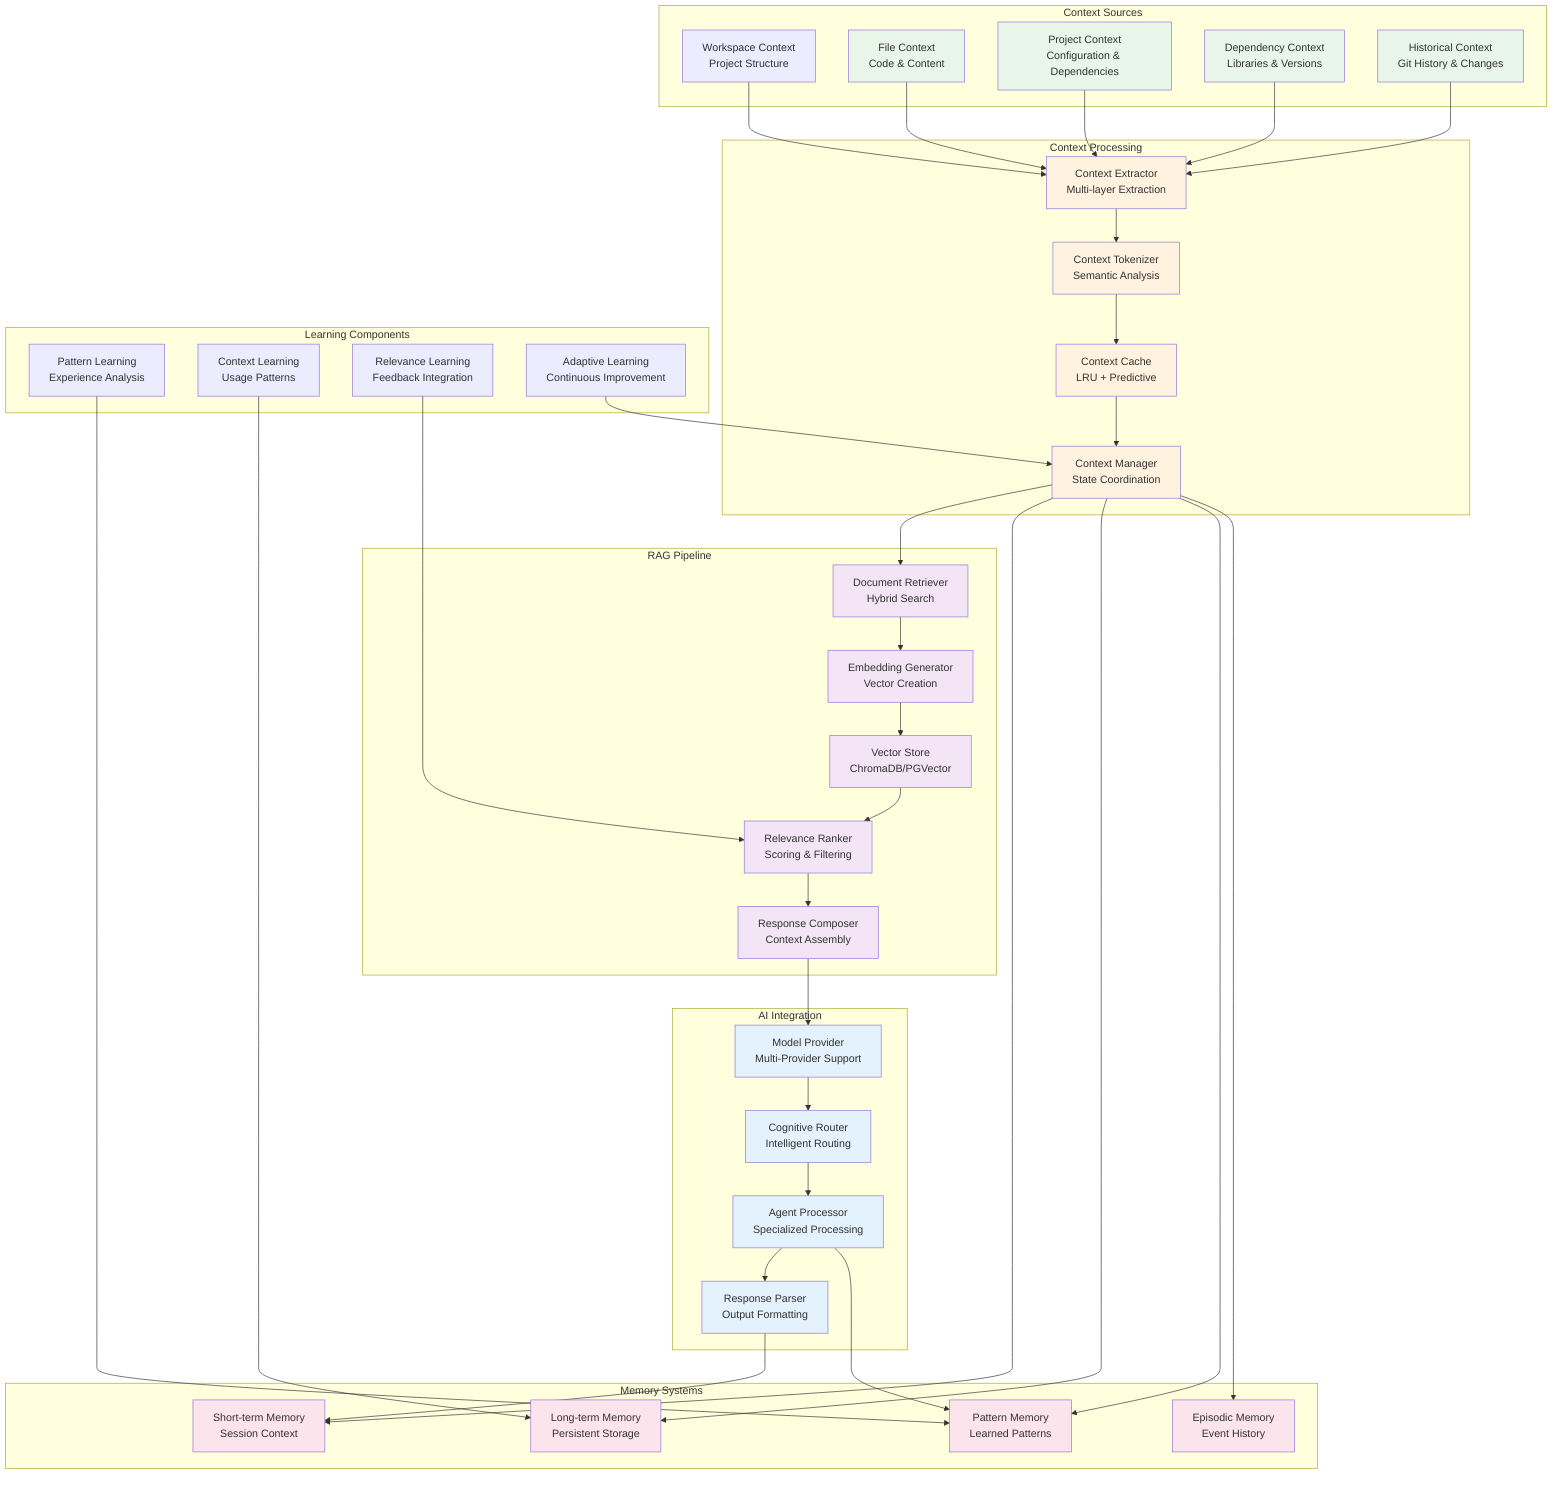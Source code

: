 graph TB
    subgraph "Context Sources"
        WS[Workspace Context<br/>Project Structure]
        FC[File Context<br/>Code & Content]
        PC[Project Context<br/>Configuration & Dependencies]
        DC[Dependency Context<br/>Libraries & Versions]
        HC[Historical Context<br/>Git History & Changes]
    end
    
    subgraph "Context Processing"
        CE[Context Extractor<br/>Multi-layer Extraction]
        CT[Context Tokenizer<br/>Semantic Analysis]
        CC[Context Cache<br/>LRU + Predictive]
        CM[Context Manager<br/>State Coordination]
    end
    
    subgraph "RAG Pipeline"
        DR[Document Retriever<br/>Hybrid Search]
        EG[Embedding Generator<br/>Vector Creation]
        VS[Vector Store<br/>ChromaDB/PGVector]
        RR[Relevance Ranker<br/>Scoring & Filtering]
        RC[Response Composer<br/>Context Assembly]
    end
    
    subgraph "AI Integration"
        MP[Model Provider<br/>Multi-Provider Support]
        CR[Cognitive Router<br/>Intelligent Routing]
        AP[Agent Processor<br/>Specialized Processing]
        RP[Response Parser<br/>Output Formatting]
    end
    
    subgraph "Memory Systems"
        STM[Short-term Memory<br/>Session Context]
        LTM[Long-term Memory<br/>Persistent Storage]
        PM[Pattern Memory<br/>Learned Patterns]
        EM[Episodic Memory<br/>Event History]
    end
    
    subgraph "Learning Components"
        PL[Pattern Learning<br/>Experience Analysis]
        CL[Context Learning<br/>Usage Patterns]
        RL[Relevance Learning<br/>Feedback Integration]
        AL[Adaptive Learning<br/>Continuous Improvement]
    end
    
    WS --> CE
    FC --> CE
    PC --> CE
    DC --> CE
    HC --> CE
    
    CE --> CT
    CT --> CC
    CC --> CM
    CM --> DR
    
    DR --> EG
    EG --> VS
    VS --> RR
    RR --> RC
    
    RC --> MP
    MP --> CR
    CR --> AP
    AP --> RP
    
    CM --> STM
    CM --> LTM
    CM --> PM
    CM --> EM
    
    PL --> PM
    CL --> LTM
    RL --> RR
    AL --> CM
    
    RP --> STM
    AP --> PM
    
    style WS fill:#e8f5e
    style FC fill:#e8f5e9
    style PC fill:#e8f5e9
    style DC fill:#e8f5e9
    style HC fill:#e8f5e9
    style CE fill:#fff3e0
    style CT fill:#fff3e0
    style CC fill:#fff3e0
    style CM fill:#fff3e0
    style DR fill:#f3e5f5
    style EG fill:#f3e5f5
    style VS fill:#f3e5f5
    style RR fill:#f3e5f5
    style RC fill:#f3e5f5
    style MP fill:#e3f2fd
    style CR fill:#e3f2fd
    style AP fill:#e3f2fd
    style RP fill:#e3f2fd
    style STM fill:#fce4ec
    style LTM fill:#fce4ec
    style PM fill:#fce4ec
    style EM fill:#fce4ec